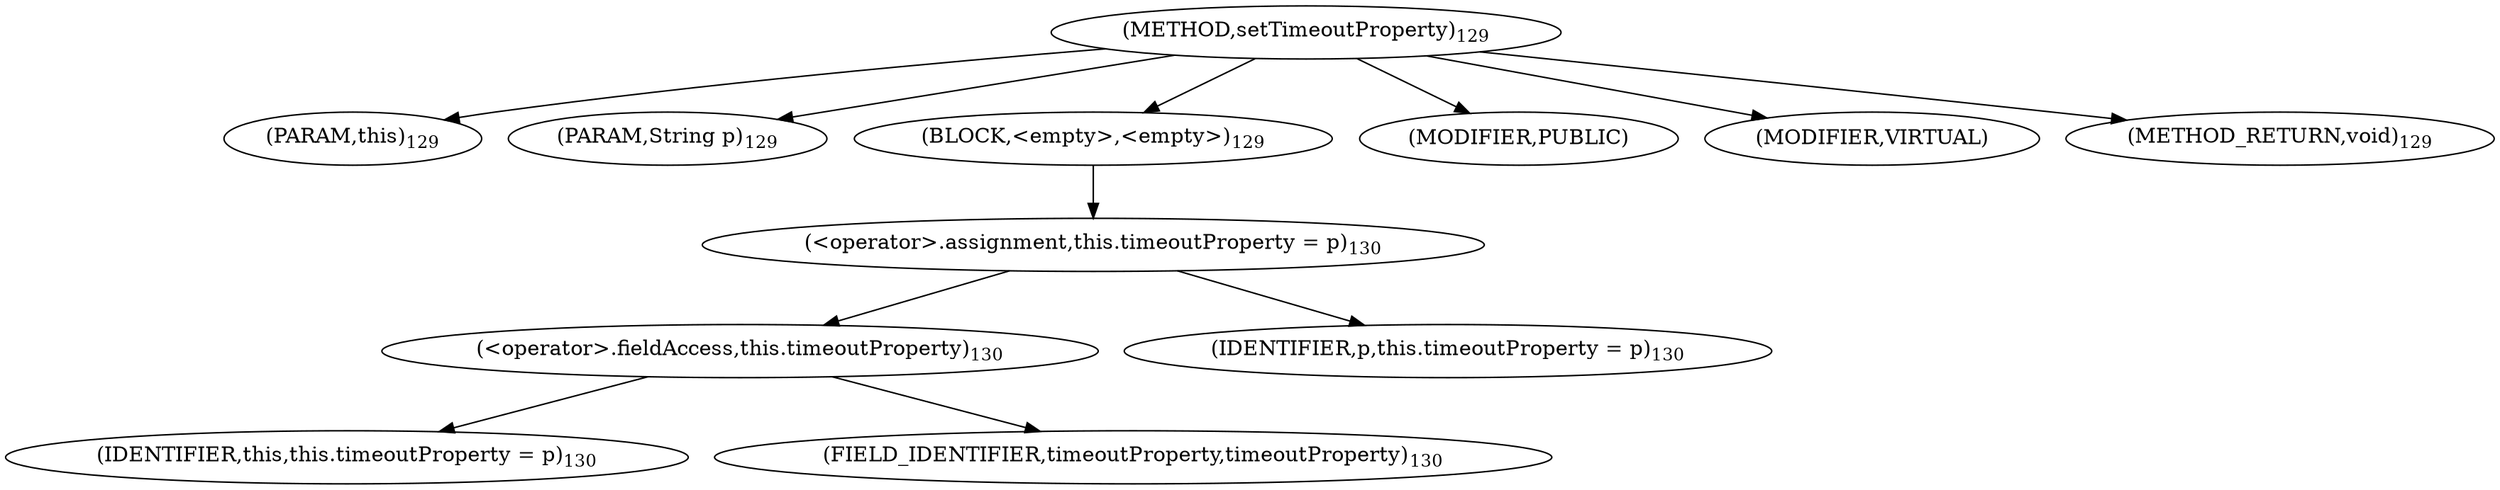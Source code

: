 digraph "setTimeoutProperty" {  
"81" [label = <(METHOD,setTimeoutProperty)<SUB>129</SUB>> ]
"82" [label = <(PARAM,this)<SUB>129</SUB>> ]
"83" [label = <(PARAM,String p)<SUB>129</SUB>> ]
"84" [label = <(BLOCK,&lt;empty&gt;,&lt;empty&gt;)<SUB>129</SUB>> ]
"85" [label = <(&lt;operator&gt;.assignment,this.timeoutProperty = p)<SUB>130</SUB>> ]
"86" [label = <(&lt;operator&gt;.fieldAccess,this.timeoutProperty)<SUB>130</SUB>> ]
"87" [label = <(IDENTIFIER,this,this.timeoutProperty = p)<SUB>130</SUB>> ]
"88" [label = <(FIELD_IDENTIFIER,timeoutProperty,timeoutProperty)<SUB>130</SUB>> ]
"89" [label = <(IDENTIFIER,p,this.timeoutProperty = p)<SUB>130</SUB>> ]
"90" [label = <(MODIFIER,PUBLIC)> ]
"91" [label = <(MODIFIER,VIRTUAL)> ]
"92" [label = <(METHOD_RETURN,void)<SUB>129</SUB>> ]
  "81" -> "82" 
  "81" -> "83" 
  "81" -> "84" 
  "81" -> "90" 
  "81" -> "91" 
  "81" -> "92" 
  "84" -> "85" 
  "85" -> "86" 
  "85" -> "89" 
  "86" -> "87" 
  "86" -> "88" 
}
